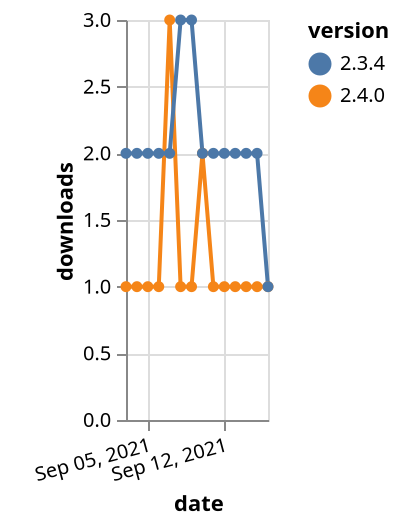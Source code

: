 {"$schema": "https://vega.github.io/schema/vega-lite/v5.json", "description": "A simple bar chart with embedded data.", "data": {"values": [{"date": "2021-09-03", "total": 213, "delta": 1, "version": "2.4.0"}, {"date": "2021-09-04", "total": 214, "delta": 1, "version": "2.4.0"}, {"date": "2021-09-05", "total": 215, "delta": 1, "version": "2.4.0"}, {"date": "2021-09-06", "total": 216, "delta": 1, "version": "2.4.0"}, {"date": "2021-09-07", "total": 219, "delta": 3, "version": "2.4.0"}, {"date": "2021-09-08", "total": 220, "delta": 1, "version": "2.4.0"}, {"date": "2021-09-09", "total": 221, "delta": 1, "version": "2.4.0"}, {"date": "2021-09-10", "total": 223, "delta": 2, "version": "2.4.0"}, {"date": "2021-09-11", "total": 224, "delta": 1, "version": "2.4.0"}, {"date": "2021-09-12", "total": 225, "delta": 1, "version": "2.4.0"}, {"date": "2021-09-13", "total": 226, "delta": 1, "version": "2.4.0"}, {"date": "2021-09-14", "total": 227, "delta": 1, "version": "2.4.0"}, {"date": "2021-09-15", "total": 228, "delta": 1, "version": "2.4.0"}, {"date": "2021-09-16", "total": 229, "delta": 1, "version": "2.4.0"}, {"date": "2021-09-03", "total": 2232, "delta": 2, "version": "2.3.4"}, {"date": "2021-09-04", "total": 2234, "delta": 2, "version": "2.3.4"}, {"date": "2021-09-05", "total": 2236, "delta": 2, "version": "2.3.4"}, {"date": "2021-09-06", "total": 2238, "delta": 2, "version": "2.3.4"}, {"date": "2021-09-07", "total": 2240, "delta": 2, "version": "2.3.4"}, {"date": "2021-09-08", "total": 2243, "delta": 3, "version": "2.3.4"}, {"date": "2021-09-09", "total": 2246, "delta": 3, "version": "2.3.4"}, {"date": "2021-09-10", "total": 2248, "delta": 2, "version": "2.3.4"}, {"date": "2021-09-11", "total": 2250, "delta": 2, "version": "2.3.4"}, {"date": "2021-09-12", "total": 2252, "delta": 2, "version": "2.3.4"}, {"date": "2021-09-13", "total": 2254, "delta": 2, "version": "2.3.4"}, {"date": "2021-09-14", "total": 2256, "delta": 2, "version": "2.3.4"}, {"date": "2021-09-15", "total": 2258, "delta": 2, "version": "2.3.4"}, {"date": "2021-09-16", "total": 2259, "delta": 1, "version": "2.3.4"}]}, "width": "container", "mark": {"type": "line", "point": {"filled": true}}, "encoding": {"x": {"field": "date", "type": "temporal", "timeUnit": "yearmonthdate", "title": "date", "axis": {"labelAngle": -15}}, "y": {"field": "delta", "type": "quantitative", "title": "downloads"}, "color": {"field": "version", "type": "nominal"}, "tooltip": {"field": "delta"}}}